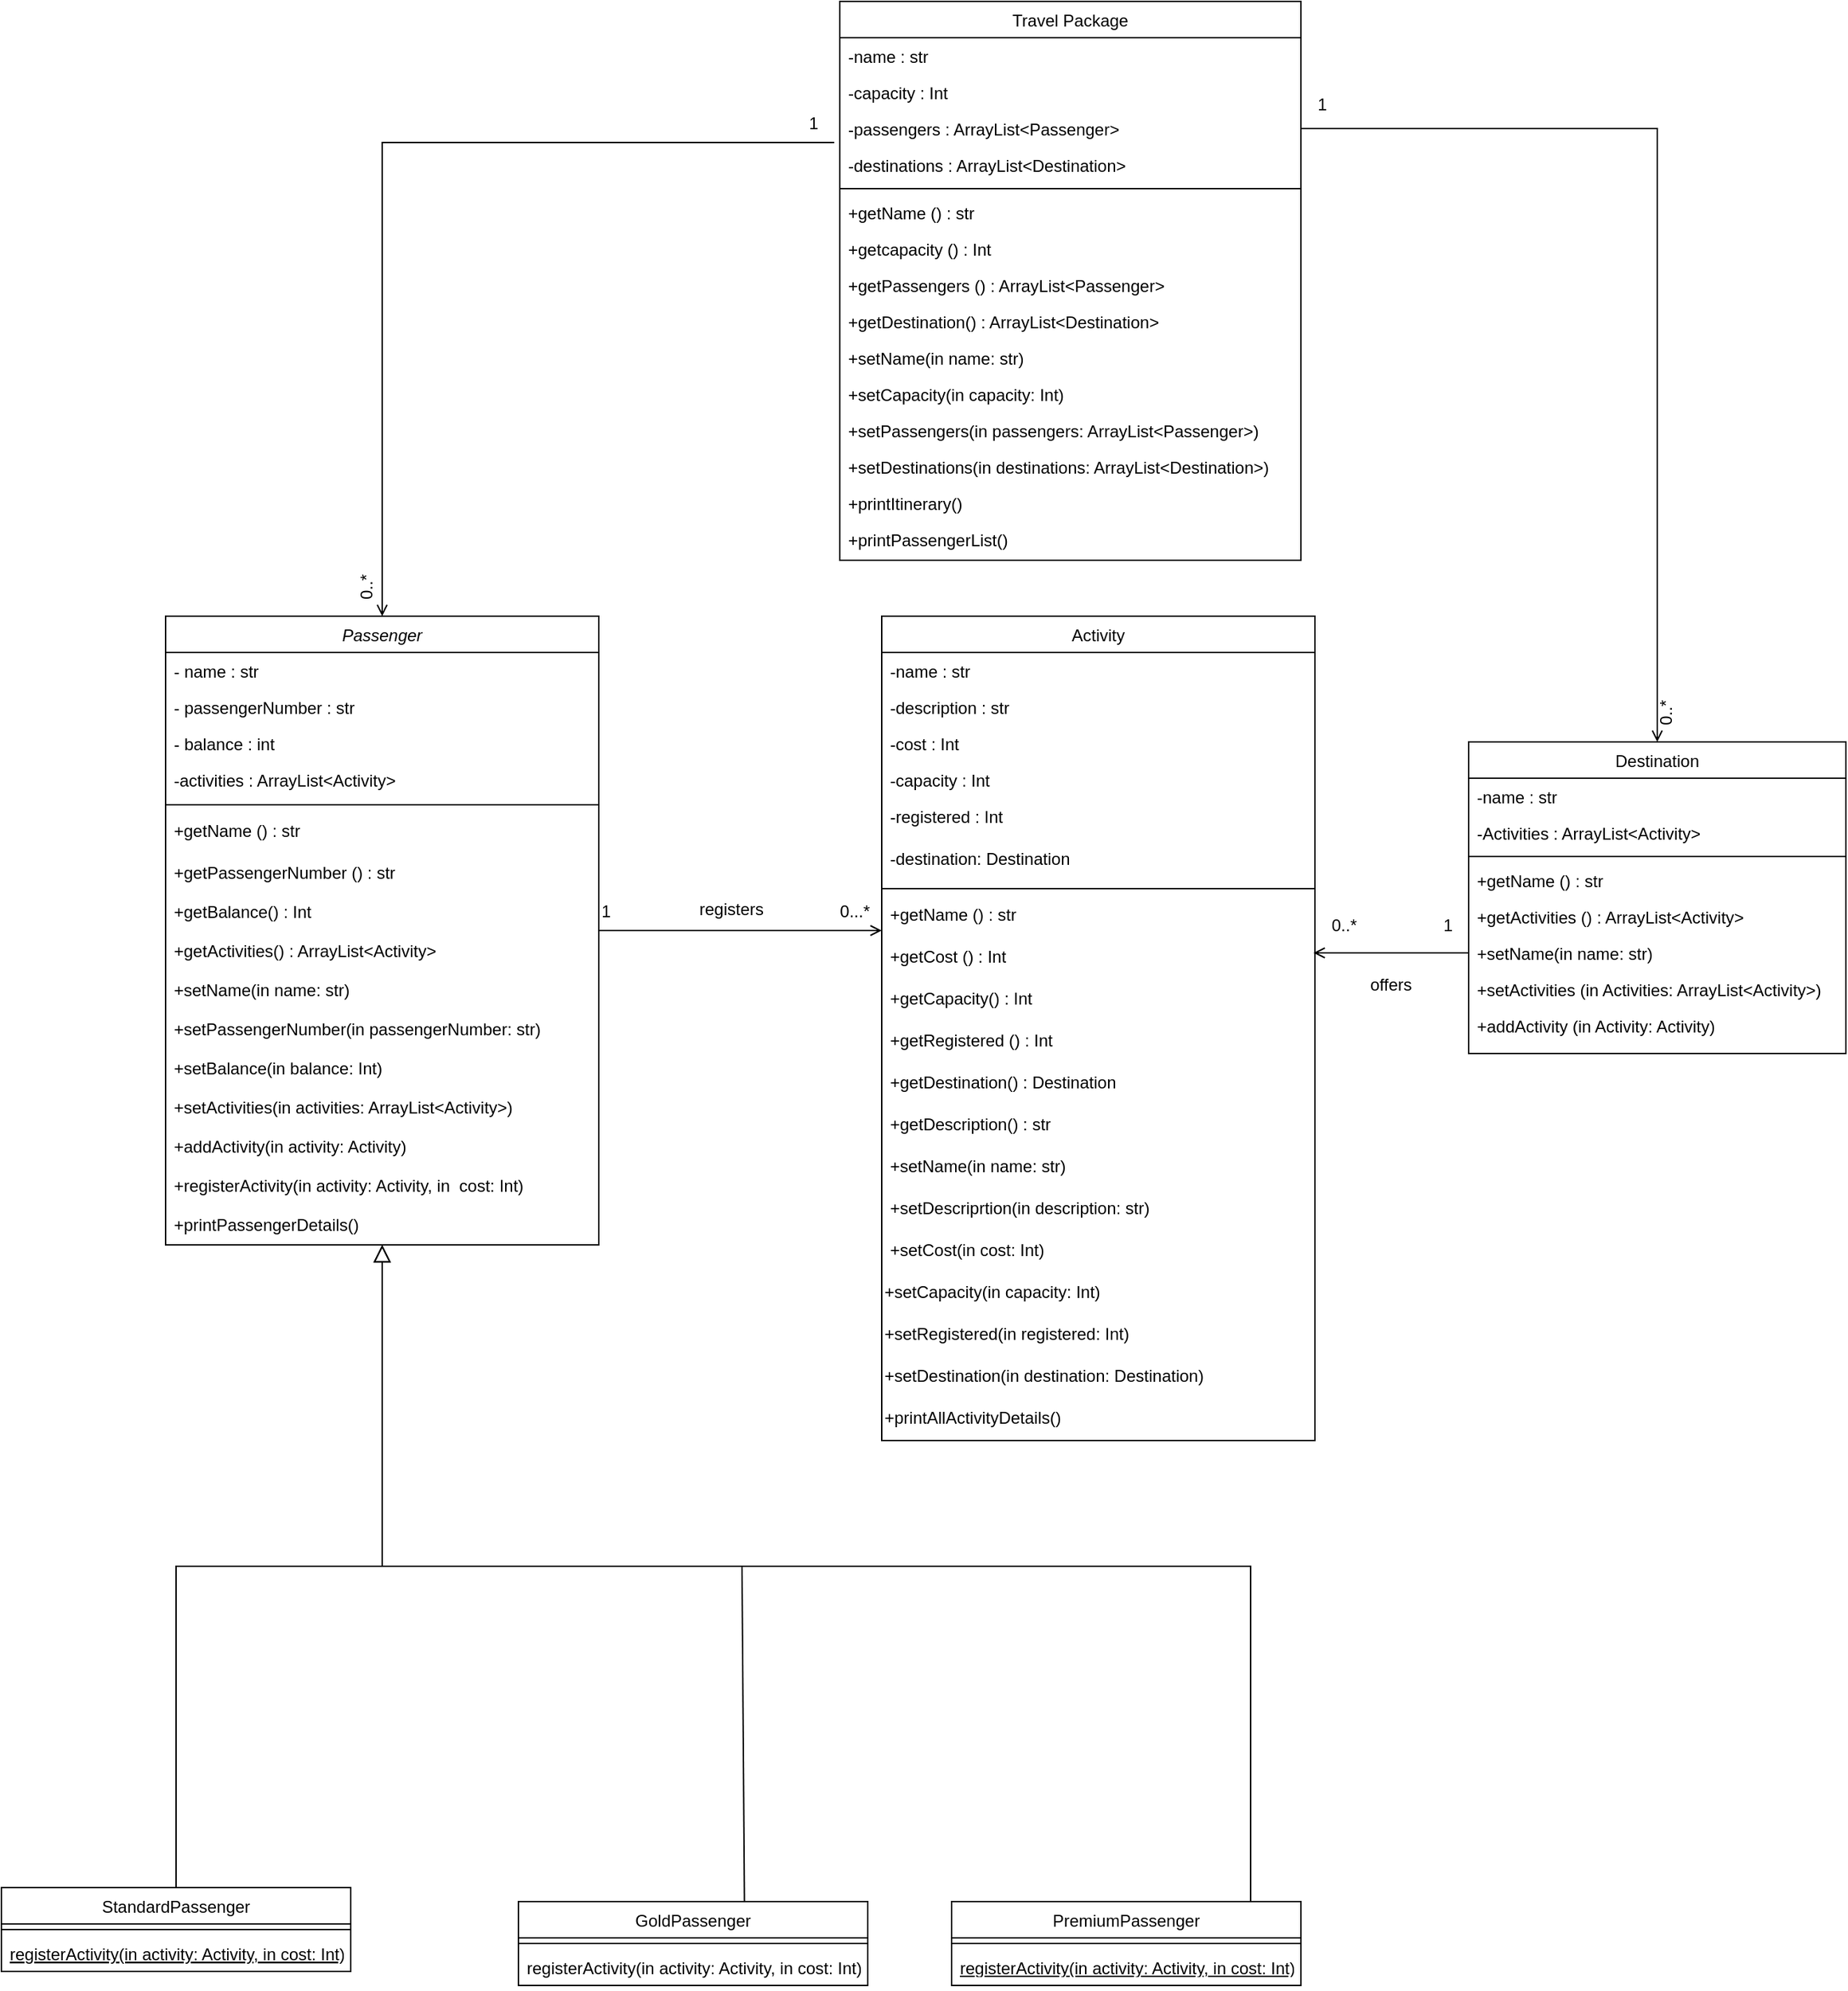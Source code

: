 <mxfile version="24.0.7" type="github">
  <diagram id="C5RBs43oDa-KdzZeNtuy" name="Page-1">
    <mxGraphModel dx="1434" dy="5427" grid="1" gridSize="10" guides="1" tooltips="1" connect="1" arrows="1" fold="1" page="1" pageScale="1" pageWidth="3300" pageHeight="4681" math="0" shadow="0">
      <root>
        <mxCell id="WIyWlLk6GJQsqaUBKTNV-0" />
        <mxCell id="WIyWlLk6GJQsqaUBKTNV-1" parent="WIyWlLk6GJQsqaUBKTNV-0" />
        <mxCell id="zkfFHV4jXpPFQw0GAbJ--0" value="Passenger" style="swimlane;fontStyle=2;align=center;verticalAlign=top;childLayout=stackLayout;horizontal=1;startSize=26;horizontalStack=0;resizeParent=1;resizeLast=0;collapsible=1;marginBottom=0;rounded=0;shadow=0;strokeWidth=1;" parent="WIyWlLk6GJQsqaUBKTNV-1" vertex="1">
          <mxGeometry x="227.5" y="270" width="310" height="450" as="geometry">
            <mxRectangle x="230" y="140" width="160" height="26" as="alternateBounds" />
          </mxGeometry>
        </mxCell>
        <mxCell id="zkfFHV4jXpPFQw0GAbJ--1" value="- name : str" style="text;align=left;verticalAlign=top;spacingLeft=4;spacingRight=4;overflow=hidden;rotatable=0;points=[[0,0.5],[1,0.5]];portConstraint=eastwest;" parent="zkfFHV4jXpPFQw0GAbJ--0" vertex="1">
          <mxGeometry y="26" width="310" height="26" as="geometry" />
        </mxCell>
        <mxCell id="zkfFHV4jXpPFQw0GAbJ--2" value="- passengerNumber : str" style="text;align=left;verticalAlign=top;spacingLeft=4;spacingRight=4;overflow=hidden;rotatable=0;points=[[0,0.5],[1,0.5]];portConstraint=eastwest;rounded=0;shadow=0;html=0;" parent="zkfFHV4jXpPFQw0GAbJ--0" vertex="1">
          <mxGeometry y="52" width="310" height="26" as="geometry" />
        </mxCell>
        <mxCell id="zkfFHV4jXpPFQw0GAbJ--3" value="- balance : int&#xa;&#xa;- Activities : ArrayLost&lt;Activity&gt;" style="text;align=left;verticalAlign=top;spacingLeft=4;spacingRight=4;overflow=hidden;rotatable=0;points=[[0,0.5],[1,0.5]];portConstraint=eastwest;rounded=0;shadow=0;html=0;" parent="zkfFHV4jXpPFQw0GAbJ--0" vertex="1">
          <mxGeometry y="78" width="310" height="26" as="geometry" />
        </mxCell>
        <mxCell id="fB54AsZIP67jXepSMX-1-92" value="-activities : ArrayList&lt;Activity&gt;" style="text;align=left;verticalAlign=top;spacingLeft=4;spacingRight=4;overflow=hidden;rotatable=0;points=[[0,0.5],[1,0.5]];portConstraint=eastwest;rounded=0;shadow=0;html=0;" vertex="1" parent="zkfFHV4jXpPFQw0GAbJ--0">
          <mxGeometry y="104" width="310" height="26" as="geometry" />
        </mxCell>
        <mxCell id="zkfFHV4jXpPFQw0GAbJ--4" value="" style="line;html=1;strokeWidth=1;align=left;verticalAlign=middle;spacingTop=-1;spacingLeft=3;spacingRight=3;rotatable=0;labelPosition=right;points=[];portConstraint=eastwest;" parent="zkfFHV4jXpPFQw0GAbJ--0" vertex="1">
          <mxGeometry y="130" width="310" height="10" as="geometry" />
        </mxCell>
        <mxCell id="zkfFHV4jXpPFQw0GAbJ--5" value="+getName () : str" style="text;align=left;verticalAlign=top;spacingLeft=4;spacingRight=4;overflow=hidden;rotatable=0;points=[[0,0.5],[1,0.5]];portConstraint=eastwest;" parent="zkfFHV4jXpPFQw0GAbJ--0" vertex="1">
          <mxGeometry y="140" width="310" height="30" as="geometry" />
        </mxCell>
        <mxCell id="fB54AsZIP67jXepSMX-1-48" value="+getPassengerNumber () : str" style="text;align=left;verticalAlign=top;spacingLeft=4;spacingRight=4;overflow=hidden;rotatable=0;points=[[0,0.5],[1,0.5]];portConstraint=eastwest;" vertex="1" parent="zkfFHV4jXpPFQw0GAbJ--0">
          <mxGeometry y="170" width="310" height="28" as="geometry" />
        </mxCell>
        <mxCell id="fB54AsZIP67jXepSMX-1-49" value="+getBalance() : Int" style="text;align=left;verticalAlign=top;spacingLeft=4;spacingRight=4;overflow=hidden;rotatable=0;points=[[0,0.5],[1,0.5]];portConstraint=eastwest;" vertex="1" parent="zkfFHV4jXpPFQw0GAbJ--0">
          <mxGeometry y="198" width="310" height="28" as="geometry" />
        </mxCell>
        <mxCell id="fB54AsZIP67jXepSMX-1-93" value="+getActivities() : ArrayList&lt;Activity&gt;" style="text;align=left;verticalAlign=top;spacingLeft=4;spacingRight=4;overflow=hidden;rotatable=0;points=[[0,0.5],[1,0.5]];portConstraint=eastwest;" vertex="1" parent="zkfFHV4jXpPFQw0GAbJ--0">
          <mxGeometry y="226" width="310" height="28" as="geometry" />
        </mxCell>
        <mxCell id="fB54AsZIP67jXepSMX-1-94" value="+setName(in name: str) " style="text;align=left;verticalAlign=top;spacingLeft=4;spacingRight=4;overflow=hidden;rotatable=0;points=[[0,0.5],[1,0.5]];portConstraint=eastwest;" vertex="1" parent="zkfFHV4jXpPFQw0GAbJ--0">
          <mxGeometry y="254" width="310" height="28" as="geometry" />
        </mxCell>
        <mxCell id="fB54AsZIP67jXepSMX-1-95" value="+setPassengerNumber(in passengerNumber: str) " style="text;align=left;verticalAlign=top;spacingLeft=4;spacingRight=4;overflow=hidden;rotatable=0;points=[[0,0.5],[1,0.5]];portConstraint=eastwest;" vertex="1" parent="zkfFHV4jXpPFQw0GAbJ--0">
          <mxGeometry y="282" width="310" height="28" as="geometry" />
        </mxCell>
        <mxCell id="fB54AsZIP67jXepSMX-1-96" value="+setBalance(in balance: Int) " style="text;align=left;verticalAlign=top;spacingLeft=4;spacingRight=4;overflow=hidden;rotatable=0;points=[[0,0.5],[1,0.5]];portConstraint=eastwest;" vertex="1" parent="zkfFHV4jXpPFQw0GAbJ--0">
          <mxGeometry y="310" width="310" height="28" as="geometry" />
        </mxCell>
        <mxCell id="fB54AsZIP67jXepSMX-1-97" value="+setActivities(in activities: ArrayList&lt;Activity&gt;) " style="text;align=left;verticalAlign=top;spacingLeft=4;spacingRight=4;overflow=hidden;rotatable=0;points=[[0,0.5],[1,0.5]];portConstraint=eastwest;" vertex="1" parent="zkfFHV4jXpPFQw0GAbJ--0">
          <mxGeometry y="338" width="310" height="28" as="geometry" />
        </mxCell>
        <mxCell id="fB54AsZIP67jXepSMX-1-112" value="+addActivity(in activity: Activity) " style="text;align=left;verticalAlign=top;spacingLeft=4;spacingRight=4;overflow=hidden;rotatable=0;points=[[0,0.5],[1,0.5]];portConstraint=eastwest;" vertex="1" parent="zkfFHV4jXpPFQw0GAbJ--0">
          <mxGeometry y="366" width="310" height="28" as="geometry" />
        </mxCell>
        <mxCell id="fB54AsZIP67jXepSMX-1-113" value="+registerActivity(in activity: Activity, in  cost: Int) " style="text;align=left;verticalAlign=top;spacingLeft=4;spacingRight=4;overflow=hidden;rotatable=0;points=[[0,0.5],[1,0.5]];portConstraint=eastwest;" vertex="1" parent="zkfFHV4jXpPFQw0GAbJ--0">
          <mxGeometry y="394" width="310" height="28" as="geometry" />
        </mxCell>
        <mxCell id="fB54AsZIP67jXepSMX-1-114" value="+printPassengerDetails()" style="text;align=left;verticalAlign=top;spacingLeft=4;spacingRight=4;overflow=hidden;rotatable=0;points=[[0,0.5],[1,0.5]];portConstraint=eastwest;" vertex="1" parent="zkfFHV4jXpPFQw0GAbJ--0">
          <mxGeometry y="422" width="310" height="28" as="geometry" />
        </mxCell>
        <mxCell id="zkfFHV4jXpPFQw0GAbJ--6" value="StandardPassenger" style="swimlane;fontStyle=0;align=center;verticalAlign=top;childLayout=stackLayout;horizontal=1;startSize=26;horizontalStack=0;resizeParent=1;resizeLast=0;collapsible=1;marginBottom=0;rounded=0;shadow=0;strokeWidth=1;" parent="WIyWlLk6GJQsqaUBKTNV-1" vertex="1">
          <mxGeometry x="110" y="1180" width="250" height="60" as="geometry">
            <mxRectangle x="130" y="380" width="160" height="26" as="alternateBounds" />
          </mxGeometry>
        </mxCell>
        <mxCell id="zkfFHV4jXpPFQw0GAbJ--9" value="" style="line;html=1;strokeWidth=1;align=left;verticalAlign=middle;spacingTop=-1;spacingLeft=3;spacingRight=3;rotatable=0;labelPosition=right;points=[];portConstraint=eastwest;" parent="zkfFHV4jXpPFQw0GAbJ--6" vertex="1">
          <mxGeometry y="26" width="250" height="8" as="geometry" />
        </mxCell>
        <mxCell id="zkfFHV4jXpPFQw0GAbJ--10" value="registerActivity(in activity: Activity, in cost: Int)" style="text;align=left;verticalAlign=top;spacingLeft=4;spacingRight=4;overflow=hidden;rotatable=0;points=[[0,0.5],[1,0.5]];portConstraint=eastwest;fontStyle=4" parent="zkfFHV4jXpPFQw0GAbJ--6" vertex="1">
          <mxGeometry y="34" width="250" height="20" as="geometry" />
        </mxCell>
        <mxCell id="zkfFHV4jXpPFQw0GAbJ--12" value="" style="endArrow=block;endSize=10;endFill=0;shadow=0;strokeWidth=1;rounded=0;curved=0;edgeStyle=elbowEdgeStyle;elbow=vertical;exitX=0.5;exitY=0;exitDx=0;exitDy=0;" parent="WIyWlLk6GJQsqaUBKTNV-1" source="zkfFHV4jXpPFQw0GAbJ--6" target="zkfFHV4jXpPFQw0GAbJ--0" edge="1">
          <mxGeometry width="160" relative="1" as="geometry">
            <mxPoint x="520" y="513" as="sourcePoint" />
            <mxPoint x="520" y="513" as="targetPoint" />
          </mxGeometry>
        </mxCell>
        <mxCell id="zkfFHV4jXpPFQw0GAbJ--16" value="" style="endArrow=block;endSize=10;endFill=0;shadow=0;strokeWidth=1;rounded=0;curved=0;edgeStyle=elbowEdgeStyle;elbow=vertical;exitX=0.856;exitY=0.014;exitDx=0;exitDy=0;exitPerimeter=0;" parent="WIyWlLk6GJQsqaUBKTNV-1" source="fB54AsZIP67jXepSMX-1-9" target="zkfFHV4jXpPFQw0GAbJ--0" edge="1">
          <mxGeometry width="160" relative="1" as="geometry">
            <mxPoint x="900" y="730" as="sourcePoint" />
            <mxPoint x="630" y="581" as="targetPoint" />
            <Array as="points">
              <mxPoint x="650" y="950" />
            </Array>
          </mxGeometry>
        </mxCell>
        <mxCell id="zkfFHV4jXpPFQw0GAbJ--17" value="Activity" style="swimlane;fontStyle=0;align=center;verticalAlign=top;childLayout=stackLayout;horizontal=1;startSize=26;horizontalStack=0;resizeParent=1;resizeLast=0;collapsible=1;marginBottom=0;rounded=0;shadow=0;strokeWidth=1;" parent="WIyWlLk6GJQsqaUBKTNV-1" vertex="1">
          <mxGeometry x="740" y="270" width="310" height="590" as="geometry">
            <mxRectangle x="550" y="140" width="160" height="26" as="alternateBounds" />
          </mxGeometry>
        </mxCell>
        <mxCell id="zkfFHV4jXpPFQw0GAbJ--18" value="-name : str" style="text;align=left;verticalAlign=top;spacingLeft=4;spacingRight=4;overflow=hidden;rotatable=0;points=[[0,0.5],[1,0.5]];portConstraint=eastwest;" parent="zkfFHV4jXpPFQw0GAbJ--17" vertex="1">
          <mxGeometry y="26" width="310" height="26" as="geometry" />
        </mxCell>
        <mxCell id="zkfFHV4jXpPFQw0GAbJ--19" value="-description : str" style="text;align=left;verticalAlign=top;spacingLeft=4;spacingRight=4;overflow=hidden;rotatable=0;points=[[0,0.5],[1,0.5]];portConstraint=eastwest;rounded=0;shadow=0;html=0;" parent="zkfFHV4jXpPFQw0GAbJ--17" vertex="1">
          <mxGeometry y="52" width="310" height="26" as="geometry" />
        </mxCell>
        <mxCell id="zkfFHV4jXpPFQw0GAbJ--20" value="-cost : Int" style="text;align=left;verticalAlign=top;spacingLeft=4;spacingRight=4;overflow=hidden;rotatable=0;points=[[0,0.5],[1,0.5]];portConstraint=eastwest;rounded=0;shadow=0;html=0;" parent="zkfFHV4jXpPFQw0GAbJ--17" vertex="1">
          <mxGeometry y="78" width="310" height="26" as="geometry" />
        </mxCell>
        <mxCell id="zkfFHV4jXpPFQw0GAbJ--21" value="-capacity : Int" style="text;align=left;verticalAlign=top;spacingLeft=4;spacingRight=4;overflow=hidden;rotatable=0;points=[[0,0.5],[1,0.5]];portConstraint=eastwest;rounded=0;shadow=0;html=0;" parent="zkfFHV4jXpPFQw0GAbJ--17" vertex="1">
          <mxGeometry y="104" width="310" height="26" as="geometry" />
        </mxCell>
        <mxCell id="zkfFHV4jXpPFQw0GAbJ--22" value="-registered : Int" style="text;align=left;verticalAlign=top;spacingLeft=4;spacingRight=4;overflow=hidden;rotatable=0;points=[[0,0.5],[1,0.5]];portConstraint=eastwest;rounded=0;shadow=0;html=0;" parent="zkfFHV4jXpPFQw0GAbJ--17" vertex="1">
          <mxGeometry y="130" width="310" height="30" as="geometry" />
        </mxCell>
        <mxCell id="fB54AsZIP67jXepSMX-1-122" value="-destination: Destination" style="text;align=left;verticalAlign=top;spacingLeft=4;spacingRight=4;overflow=hidden;rotatable=0;points=[[0,0.5],[1,0.5]];portConstraint=eastwest;rounded=0;shadow=0;html=0;" vertex="1" parent="zkfFHV4jXpPFQw0GAbJ--17">
          <mxGeometry y="160" width="310" height="30" as="geometry" />
        </mxCell>
        <mxCell id="zkfFHV4jXpPFQw0GAbJ--23" value="" style="line;html=1;strokeWidth=1;align=left;verticalAlign=middle;spacingTop=-1;spacingLeft=3;spacingRight=3;rotatable=0;labelPosition=right;points=[];portConstraint=eastwest;" parent="zkfFHV4jXpPFQw0GAbJ--17" vertex="1">
          <mxGeometry y="190" width="310" height="10" as="geometry" />
        </mxCell>
        <mxCell id="fB54AsZIP67jXepSMX-1-123" value="+getName () : str" style="text;align=left;verticalAlign=top;spacingLeft=4;spacingRight=4;overflow=hidden;rotatable=0;points=[[0,0.5],[1,0.5]];portConstraint=eastwest;" vertex="1" parent="zkfFHV4jXpPFQw0GAbJ--17">
          <mxGeometry y="200" width="310" height="30" as="geometry" />
        </mxCell>
        <mxCell id="fB54AsZIP67jXepSMX-1-124" value="+getCost () : Int" style="text;align=left;verticalAlign=top;spacingLeft=4;spacingRight=4;overflow=hidden;rotatable=0;points=[[0,0.5],[1,0.5]];portConstraint=eastwest;" vertex="1" parent="zkfFHV4jXpPFQw0GAbJ--17">
          <mxGeometry y="230" width="310" height="30" as="geometry" />
        </mxCell>
        <mxCell id="fB54AsZIP67jXepSMX-1-125" value="+getCapacity() : Int" style="text;align=left;verticalAlign=top;spacingLeft=4;spacingRight=4;overflow=hidden;rotatable=0;points=[[0,0.5],[1,0.5]];portConstraint=eastwest;" vertex="1" parent="zkfFHV4jXpPFQw0GAbJ--17">
          <mxGeometry y="260" width="310" height="30" as="geometry" />
        </mxCell>
        <mxCell id="fB54AsZIP67jXepSMX-1-126" value="+getRegistered () : Int" style="text;align=left;verticalAlign=top;spacingLeft=4;spacingRight=4;overflow=hidden;rotatable=0;points=[[0,0.5],[1,0.5]];portConstraint=eastwest;" vertex="1" parent="zkfFHV4jXpPFQw0GAbJ--17">
          <mxGeometry y="290" width="310" height="30" as="geometry" />
        </mxCell>
        <mxCell id="fB54AsZIP67jXepSMX-1-127" value="+getDestination() : Destination" style="text;align=left;verticalAlign=top;spacingLeft=4;spacingRight=4;overflow=hidden;rotatable=0;points=[[0,0.5],[1,0.5]];portConstraint=eastwest;" vertex="1" parent="zkfFHV4jXpPFQw0GAbJ--17">
          <mxGeometry y="320" width="310" height="30" as="geometry" />
        </mxCell>
        <mxCell id="fB54AsZIP67jXepSMX-1-155" value="+getDescription() : str " style="text;align=left;verticalAlign=top;spacingLeft=4;spacingRight=4;overflow=hidden;rotatable=0;points=[[0,0.5],[1,0.5]];portConstraint=eastwest;" vertex="1" parent="zkfFHV4jXpPFQw0GAbJ--17">
          <mxGeometry y="350" width="310" height="30" as="geometry" />
        </mxCell>
        <mxCell id="fB54AsZIP67jXepSMX-1-156" value="+setName(in name: str)" style="text;align=left;verticalAlign=top;spacingLeft=4;spacingRight=4;overflow=hidden;rotatable=0;points=[[0,0.5],[1,0.5]];portConstraint=eastwest;" vertex="1" parent="zkfFHV4jXpPFQw0GAbJ--17">
          <mxGeometry y="380" width="310" height="30" as="geometry" />
        </mxCell>
        <mxCell id="fB54AsZIP67jXepSMX-1-157" value="+setDescriprtion(in description: str)" style="text;align=left;verticalAlign=top;spacingLeft=4;spacingRight=4;overflow=hidden;rotatable=0;points=[[0,0.5],[1,0.5]];portConstraint=eastwest;" vertex="1" parent="zkfFHV4jXpPFQw0GAbJ--17">
          <mxGeometry y="410" width="310" height="30" as="geometry" />
        </mxCell>
        <mxCell id="fB54AsZIP67jXepSMX-1-158" value="+setCost(in cost: Int)" style="text;align=left;verticalAlign=top;spacingLeft=4;spacingRight=4;overflow=hidden;rotatable=0;points=[[0,0.5],[1,0.5]];portConstraint=eastwest;" vertex="1" parent="zkfFHV4jXpPFQw0GAbJ--17">
          <mxGeometry y="440" width="310" height="30" as="geometry" />
        </mxCell>
        <mxCell id="fB54AsZIP67jXepSMX-1-159" value="+setCapacity(in capacity: Int)" style="text;whiteSpace=wrap;html=1;" vertex="1" parent="zkfFHV4jXpPFQw0GAbJ--17">
          <mxGeometry y="470" width="310" height="30" as="geometry" />
        </mxCell>
        <mxCell id="fB54AsZIP67jXepSMX-1-160" value="+setRegistered(in registered: Int)" style="text;whiteSpace=wrap;html=1;" vertex="1" parent="zkfFHV4jXpPFQw0GAbJ--17">
          <mxGeometry y="500" width="310" height="30" as="geometry" />
        </mxCell>
        <mxCell id="fB54AsZIP67jXepSMX-1-162" value="+setDestination(in destination: Destination)" style="text;whiteSpace=wrap;html=1;" vertex="1" parent="zkfFHV4jXpPFQw0GAbJ--17">
          <mxGeometry y="530" width="310" height="30" as="geometry" />
        </mxCell>
        <mxCell id="fB54AsZIP67jXepSMX-1-163" value="+printAllActivityDetails()" style="text;whiteSpace=wrap;html=1;" vertex="1" parent="zkfFHV4jXpPFQw0GAbJ--17">
          <mxGeometry y="560" width="310" height="30" as="geometry" />
        </mxCell>
        <mxCell id="zkfFHV4jXpPFQw0GAbJ--26" value="" style="endArrow=open;shadow=0;strokeWidth=1;rounded=0;curved=0;endFill=1;edgeStyle=elbowEdgeStyle;elbow=vertical;" parent="WIyWlLk6GJQsqaUBKTNV-1" source="zkfFHV4jXpPFQw0GAbJ--0" target="zkfFHV4jXpPFQw0GAbJ--17" edge="1">
          <mxGeometry x="0.5" y="41" relative="1" as="geometry">
            <mxPoint x="700" y="502" as="sourcePoint" />
            <mxPoint x="860" y="502" as="targetPoint" />
            <mxPoint x="-40" y="32" as="offset" />
          </mxGeometry>
        </mxCell>
        <mxCell id="zkfFHV4jXpPFQw0GAbJ--27" value="1" style="resizable=0;align=left;verticalAlign=bottom;labelBackgroundColor=none;fontSize=12;" parent="zkfFHV4jXpPFQw0GAbJ--26" connectable="0" vertex="1">
          <mxGeometry x="-1" relative="1" as="geometry">
            <mxPoint y="-5" as="offset" />
          </mxGeometry>
        </mxCell>
        <mxCell id="zkfFHV4jXpPFQw0GAbJ--28" value="0...*" style="resizable=0;align=right;verticalAlign=bottom;labelBackgroundColor=none;fontSize=12;" parent="zkfFHV4jXpPFQw0GAbJ--26" connectable="0" vertex="1">
          <mxGeometry x="1" relative="1" as="geometry">
            <mxPoint x="-7" y="-5" as="offset" />
          </mxGeometry>
        </mxCell>
        <mxCell id="zkfFHV4jXpPFQw0GAbJ--29" value="registers" style="text;html=1;resizable=0;points=[];;align=center;verticalAlign=middle;labelBackgroundColor=none;rounded=0;shadow=0;strokeWidth=1;fontSize=12;" parent="zkfFHV4jXpPFQw0GAbJ--26" vertex="1" connectable="0">
          <mxGeometry x="0.5" y="49" relative="1" as="geometry">
            <mxPoint x="-58" y="34" as="offset" />
          </mxGeometry>
        </mxCell>
        <mxCell id="fB54AsZIP67jXepSMX-1-3" value="GoldPassenger" style="swimlane;fontStyle=0;align=center;verticalAlign=top;childLayout=stackLayout;horizontal=1;startSize=26;horizontalStack=0;resizeParent=1;resizeLast=0;collapsible=1;marginBottom=0;rounded=0;shadow=0;strokeWidth=1;" vertex="1" parent="WIyWlLk6GJQsqaUBKTNV-1">
          <mxGeometry x="480" y="1190" width="250" height="60" as="geometry">
            <mxRectangle x="130" y="380" width="160" height="26" as="alternateBounds" />
          </mxGeometry>
        </mxCell>
        <mxCell id="fB54AsZIP67jXepSMX-1-6" value="" style="line;html=1;strokeWidth=1;align=left;verticalAlign=middle;spacingTop=-1;spacingLeft=3;spacingRight=3;rotatable=0;labelPosition=right;points=[];portConstraint=eastwest;" vertex="1" parent="fB54AsZIP67jXepSMX-1-3">
          <mxGeometry y="26" width="250" height="8" as="geometry" />
        </mxCell>
        <mxCell id="fB54AsZIP67jXepSMX-1-5" value="registerActivity(in activity: Activity, in cost: Int)" style="text;align=left;verticalAlign=top;spacingLeft=4;spacingRight=4;overflow=hidden;rotatable=0;points=[[0,0.5],[1,0.5]];portConstraint=eastwest;rounded=0;shadow=0;html=0;" vertex="1" parent="fB54AsZIP67jXepSMX-1-3">
          <mxGeometry y="34" width="250" height="26" as="geometry" />
        </mxCell>
        <mxCell id="fB54AsZIP67jXepSMX-1-9" value="PremiumPassenger" style="swimlane;fontStyle=0;align=center;verticalAlign=top;childLayout=stackLayout;horizontal=1;startSize=26;horizontalStack=0;resizeParent=1;resizeLast=0;collapsible=1;marginBottom=0;rounded=0;shadow=0;strokeWidth=1;" vertex="1" parent="WIyWlLk6GJQsqaUBKTNV-1">
          <mxGeometry x="790" y="1190" width="250" height="60" as="geometry">
            <mxRectangle x="130" y="380" width="160" height="26" as="alternateBounds" />
          </mxGeometry>
        </mxCell>
        <mxCell id="fB54AsZIP67jXepSMX-1-12" value="" style="line;html=1;strokeWidth=1;align=left;verticalAlign=middle;spacingTop=-1;spacingLeft=3;spacingRight=3;rotatable=0;labelPosition=right;points=[];portConstraint=eastwest;" vertex="1" parent="fB54AsZIP67jXepSMX-1-9">
          <mxGeometry y="26" width="250" height="8" as="geometry" />
        </mxCell>
        <mxCell id="fB54AsZIP67jXepSMX-1-13" value="registerActivity(in activity: Activity, in cost: Int)" style="text;align=left;verticalAlign=top;spacingLeft=4;spacingRight=4;overflow=hidden;rotatable=0;points=[[0,0.5],[1,0.5]];portConstraint=eastwest;fontStyle=4" vertex="1" parent="fB54AsZIP67jXepSMX-1-9">
          <mxGeometry y="34" width="250" height="16" as="geometry" />
        </mxCell>
        <mxCell id="fB54AsZIP67jXepSMX-1-18" value="Destination" style="swimlane;fontStyle=0;align=center;verticalAlign=top;childLayout=stackLayout;horizontal=1;startSize=26;horizontalStack=0;resizeParent=1;resizeLast=0;collapsible=1;marginBottom=0;rounded=0;shadow=0;strokeWidth=1;" vertex="1" parent="WIyWlLk6GJQsqaUBKTNV-1">
          <mxGeometry x="1160" y="360" width="270" height="223" as="geometry">
            <mxRectangle x="550" y="140" width="160" height="26" as="alternateBounds" />
          </mxGeometry>
        </mxCell>
        <mxCell id="fB54AsZIP67jXepSMX-1-19" value="-name : str" style="text;align=left;verticalAlign=top;spacingLeft=4;spacingRight=4;overflow=hidden;rotatable=0;points=[[0,0.5],[1,0.5]];portConstraint=eastwest;" vertex="1" parent="fB54AsZIP67jXepSMX-1-18">
          <mxGeometry y="26" width="270" height="26" as="geometry" />
        </mxCell>
        <mxCell id="fB54AsZIP67jXepSMX-1-20" value="-Activities : ArrayList&lt;Activity&gt;" style="text;align=left;verticalAlign=top;spacingLeft=4;spacingRight=4;overflow=hidden;rotatable=0;points=[[0,0.5],[1,0.5]];portConstraint=eastwest;rounded=0;shadow=0;html=0;" vertex="1" parent="fB54AsZIP67jXepSMX-1-18">
          <mxGeometry y="52" width="270" height="26" as="geometry" />
        </mxCell>
        <mxCell id="fB54AsZIP67jXepSMX-1-24" value="" style="line;html=1;strokeWidth=1;align=left;verticalAlign=middle;spacingTop=-1;spacingLeft=3;spacingRight=3;rotatable=0;labelPosition=right;points=[];portConstraint=eastwest;" vertex="1" parent="fB54AsZIP67jXepSMX-1-18">
          <mxGeometry y="78" width="270" height="8" as="geometry" />
        </mxCell>
        <mxCell id="fB54AsZIP67jXepSMX-1-25" value="+getName () : str" style="text;align=left;verticalAlign=top;spacingLeft=4;spacingRight=4;overflow=hidden;rotatable=0;points=[[0,0.5],[1,0.5]];portConstraint=eastwest;" vertex="1" parent="fB54AsZIP67jXepSMX-1-18">
          <mxGeometry y="86" width="270" height="26" as="geometry" />
        </mxCell>
        <mxCell id="fB54AsZIP67jXepSMX-1-26" value="+getActivities () : ArrayList&lt;Activity&gt;" style="text;align=left;verticalAlign=top;spacingLeft=4;spacingRight=4;overflow=hidden;rotatable=0;points=[[0,0.5],[1,0.5]];portConstraint=eastwest;" vertex="1" parent="fB54AsZIP67jXepSMX-1-18">
          <mxGeometry y="112" width="270" height="26" as="geometry" />
        </mxCell>
        <mxCell id="fB54AsZIP67jXepSMX-1-175" style="edgeStyle=orthogonalEdgeStyle;rounded=0;orthogonalLoop=1;jettySize=auto;html=1;endArrow=open;endFill=0;" edge="1" parent="fB54AsZIP67jXepSMX-1-18" source="fB54AsZIP67jXepSMX-1-59">
          <mxGeometry relative="1" as="geometry">
            <mxPoint x="-111" y="151" as="targetPoint" />
          </mxGeometry>
        </mxCell>
        <mxCell id="fB54AsZIP67jXepSMX-1-59" value="+setName(in name: str) " style="text;align=left;verticalAlign=top;spacingLeft=4;spacingRight=4;overflow=hidden;rotatable=0;points=[[0,0.5],[1,0.5]];portConstraint=eastwest;" vertex="1" parent="fB54AsZIP67jXepSMX-1-18">
          <mxGeometry y="138" width="270" height="26" as="geometry" />
        </mxCell>
        <mxCell id="fB54AsZIP67jXepSMX-1-58" value="+setActivities (in Activities: ArrayList&lt;Activity&gt;)" style="text;align=left;verticalAlign=top;spacingLeft=4;spacingRight=4;overflow=hidden;rotatable=0;points=[[0,0.5],[1,0.5]];portConstraint=eastwest;" vertex="1" parent="fB54AsZIP67jXepSMX-1-18">
          <mxGeometry y="164" width="270" height="26" as="geometry" />
        </mxCell>
        <mxCell id="fB54AsZIP67jXepSMX-1-60" value="+addActivity (in Activity: Activity)" style="text;align=left;verticalAlign=top;spacingLeft=4;spacingRight=4;overflow=hidden;rotatable=0;points=[[0,0.5],[1,0.5]];portConstraint=eastwest;" vertex="1" parent="fB54AsZIP67jXepSMX-1-18">
          <mxGeometry y="190" width="270" height="26" as="geometry" />
        </mxCell>
        <mxCell id="fB54AsZIP67jXepSMX-1-27" value="Travel Package" style="swimlane;fontStyle=0;align=center;verticalAlign=top;childLayout=stackLayout;horizontal=1;startSize=26;horizontalStack=0;resizeParent=1;resizeLast=0;collapsible=1;marginBottom=0;rounded=0;shadow=0;strokeWidth=1;" vertex="1" parent="WIyWlLk6GJQsqaUBKTNV-1">
          <mxGeometry x="710" y="-170" width="330" height="400" as="geometry">
            <mxRectangle x="550" y="140" width="160" height="26" as="alternateBounds" />
          </mxGeometry>
        </mxCell>
        <mxCell id="fB54AsZIP67jXepSMX-1-28" value="-name : str" style="text;align=left;verticalAlign=top;spacingLeft=4;spacingRight=4;overflow=hidden;rotatable=0;points=[[0,0.5],[1,0.5]];portConstraint=eastwest;" vertex="1" parent="fB54AsZIP67jXepSMX-1-27">
          <mxGeometry y="26" width="330" height="26" as="geometry" />
        </mxCell>
        <mxCell id="fB54AsZIP67jXepSMX-1-29" value="-capacity : Int" style="text;align=left;verticalAlign=top;spacingLeft=4;spacingRight=4;overflow=hidden;rotatable=0;points=[[0,0.5],[1,0.5]];portConstraint=eastwest;rounded=0;shadow=0;html=0;" vertex="1" parent="fB54AsZIP67jXepSMX-1-27">
          <mxGeometry y="52" width="330" height="26" as="geometry" />
        </mxCell>
        <mxCell id="fB54AsZIP67jXepSMX-1-30" value="-passengers : ArrayList&lt;Passenger&gt;" style="text;align=left;verticalAlign=top;spacingLeft=4;spacingRight=4;overflow=hidden;rotatable=0;points=[[0,0.5],[1,0.5]];portConstraint=eastwest;rounded=0;shadow=0;html=0;" vertex="1" parent="fB54AsZIP67jXepSMX-1-27">
          <mxGeometry y="78" width="330" height="26" as="geometry" />
        </mxCell>
        <mxCell id="fB54AsZIP67jXepSMX-1-31" value="-destinations : ArrayList&lt;Destination&gt;" style="text;align=left;verticalAlign=top;spacingLeft=4;spacingRight=4;overflow=hidden;rotatable=0;points=[[0,0.5],[1,0.5]];portConstraint=eastwest;rounded=0;shadow=0;html=0;" vertex="1" parent="fB54AsZIP67jXepSMX-1-27">
          <mxGeometry y="104" width="330" height="26" as="geometry" />
        </mxCell>
        <mxCell id="fB54AsZIP67jXepSMX-1-33" value="" style="line;html=1;strokeWidth=1;align=left;verticalAlign=middle;spacingTop=-1;spacingLeft=3;spacingRight=3;rotatable=0;labelPosition=right;points=[];portConstraint=eastwest;" vertex="1" parent="fB54AsZIP67jXepSMX-1-27">
          <mxGeometry y="130" width="330" height="8" as="geometry" />
        </mxCell>
        <mxCell id="fB54AsZIP67jXepSMX-1-34" value="+getName () : str" style="text;align=left;verticalAlign=top;spacingLeft=4;spacingRight=4;overflow=hidden;rotatable=0;points=[[0,0.5],[1,0.5]];portConstraint=eastwest;" vertex="1" parent="fB54AsZIP67jXepSMX-1-27">
          <mxGeometry y="138" width="330" height="26" as="geometry" />
        </mxCell>
        <mxCell id="fB54AsZIP67jXepSMX-1-35" value="+getcapacity () : Int" style="text;align=left;verticalAlign=top;spacingLeft=4;spacingRight=4;overflow=hidden;rotatable=0;points=[[0,0.5],[1,0.5]];portConstraint=eastwest;" vertex="1" parent="fB54AsZIP67jXepSMX-1-27">
          <mxGeometry y="164" width="330" height="26" as="geometry" />
        </mxCell>
        <mxCell id="fB54AsZIP67jXepSMX-1-70" value="+getPassengers () : ArrayList&lt;Passenger&gt;" style="text;align=left;verticalAlign=top;spacingLeft=4;spacingRight=4;overflow=hidden;rotatable=0;points=[[0,0.5],[1,0.5]];portConstraint=eastwest;" vertex="1" parent="fB54AsZIP67jXepSMX-1-27">
          <mxGeometry y="190" width="330" height="26" as="geometry" />
        </mxCell>
        <mxCell id="fB54AsZIP67jXepSMX-1-71" value="+getDestination() : ArrayList&lt;Destination&gt;" style="text;align=left;verticalAlign=top;spacingLeft=4;spacingRight=4;overflow=hidden;rotatable=0;points=[[0,0.5],[1,0.5]];portConstraint=eastwest;" vertex="1" parent="fB54AsZIP67jXepSMX-1-27">
          <mxGeometry y="216" width="330" height="26" as="geometry" />
        </mxCell>
        <mxCell id="fB54AsZIP67jXepSMX-1-72" value="+setName(in name: str)" style="text;align=left;verticalAlign=top;spacingLeft=4;spacingRight=4;overflow=hidden;rotatable=0;points=[[0,0.5],[1,0.5]];portConstraint=eastwest;" vertex="1" parent="fB54AsZIP67jXepSMX-1-27">
          <mxGeometry y="242" width="330" height="26" as="geometry" />
        </mxCell>
        <mxCell id="fB54AsZIP67jXepSMX-1-73" value="+setCapacity(in capacity: Int)" style="text;align=left;verticalAlign=top;spacingLeft=4;spacingRight=4;overflow=hidden;rotatable=0;points=[[0,0.5],[1,0.5]];portConstraint=eastwest;" vertex="1" parent="fB54AsZIP67jXepSMX-1-27">
          <mxGeometry y="268" width="330" height="26" as="geometry" />
        </mxCell>
        <mxCell id="fB54AsZIP67jXepSMX-1-88" value="+setPassengers(in passengers: ArrayList&lt;Passenger&gt;)" style="text;align=left;verticalAlign=top;spacingLeft=4;spacingRight=4;overflow=hidden;rotatable=0;points=[[0,0.5],[1,0.5]];portConstraint=eastwest;" vertex="1" parent="fB54AsZIP67jXepSMX-1-27">
          <mxGeometry y="294" width="330" height="26" as="geometry" />
        </mxCell>
        <mxCell id="fB54AsZIP67jXepSMX-1-89" value="+setDestinations(in destinations: ArrayList&lt;Destination&gt;)" style="text;align=left;verticalAlign=top;spacingLeft=4;spacingRight=4;overflow=hidden;rotatable=0;points=[[0,0.5],[1,0.5]];portConstraint=eastwest;" vertex="1" parent="fB54AsZIP67jXepSMX-1-27">
          <mxGeometry y="320" width="330" height="26" as="geometry" />
        </mxCell>
        <mxCell id="fB54AsZIP67jXepSMX-1-90" value="+printItinerary()" style="text;align=left;verticalAlign=top;spacingLeft=4;spacingRight=4;overflow=hidden;rotatable=0;points=[[0,0.5],[1,0.5]];portConstraint=eastwest;" vertex="1" parent="fB54AsZIP67jXepSMX-1-27">
          <mxGeometry y="346" width="330" height="26" as="geometry" />
        </mxCell>
        <mxCell id="fB54AsZIP67jXepSMX-1-91" value="+printPassengerList()" style="text;align=left;verticalAlign=top;spacingLeft=4;spacingRight=4;overflow=hidden;rotatable=0;points=[[0,0.5],[1,0.5]];portConstraint=eastwest;" vertex="1" parent="fB54AsZIP67jXepSMX-1-27">
          <mxGeometry y="372" width="330" height="26" as="geometry" />
        </mxCell>
        <mxCell id="fB54AsZIP67jXepSMX-1-161" value="" style="endArrow=none;html=1;rounded=0;exitX=0.647;exitY=0.007;exitDx=0;exitDy=0;exitPerimeter=0;" edge="1" parent="WIyWlLk6GJQsqaUBKTNV-1" source="fB54AsZIP67jXepSMX-1-3">
          <mxGeometry width="50" height="50" relative="1" as="geometry">
            <mxPoint x="640" y="1040" as="sourcePoint" />
            <mxPoint x="640" y="950" as="targetPoint" />
          </mxGeometry>
        </mxCell>
        <mxCell id="fB54AsZIP67jXepSMX-1-166" value="1" style="resizable=0;align=left;verticalAlign=bottom;labelBackgroundColor=none;fontSize=12;rotation=0;" connectable="0" vertex="1" parent="WIyWlLk6GJQsqaUBKTNV-1">
          <mxGeometry x="710" y="-80" as="geometry">
            <mxPoint x="-24" y="6" as="offset" />
          </mxGeometry>
        </mxCell>
        <mxCell id="fB54AsZIP67jXepSMX-1-36" style="edgeStyle=orthogonalEdgeStyle;rounded=0;orthogonalLoop=1;jettySize=auto;html=1;exitX=-0.012;exitY=-0.115;exitDx=0;exitDy=0;entryX=0.5;entryY=0;entryDx=0;entryDy=0;endArrow=open;endFill=0;exitPerimeter=0;" edge="1" parent="WIyWlLk6GJQsqaUBKTNV-1" source="fB54AsZIP67jXepSMX-1-31" target="zkfFHV4jXpPFQw0GAbJ--0">
          <mxGeometry relative="1" as="geometry" />
        </mxCell>
        <mxCell id="fB54AsZIP67jXepSMX-1-167" value="0..*" style="resizable=0;align=left;verticalAlign=bottom;labelBackgroundColor=none;fontSize=12;rotation=-90;" connectable="0" vertex="1" parent="WIyWlLk6GJQsqaUBKTNV-1">
          <mxGeometry x="380" y="260" as="geometry" />
        </mxCell>
        <mxCell id="fB54AsZIP67jXepSMX-1-37" style="edgeStyle=orthogonalEdgeStyle;rounded=0;orthogonalLoop=1;jettySize=auto;html=1;exitX=1;exitY=0.5;exitDx=0;exitDy=0;entryX=0.5;entryY=0;entryDx=0;entryDy=0;endArrow=open;endFill=0;" edge="1" parent="WIyWlLk6GJQsqaUBKTNV-1" source="fB54AsZIP67jXepSMX-1-30" target="fB54AsZIP67jXepSMX-1-18">
          <mxGeometry relative="1" as="geometry" />
        </mxCell>
        <mxCell id="fB54AsZIP67jXepSMX-1-168" value="0..*" style="resizable=0;align=left;verticalAlign=bottom;labelBackgroundColor=none;fontSize=12;rotation=-90;" connectable="0" vertex="1" parent="WIyWlLk6GJQsqaUBKTNV-1">
          <mxGeometry x="1310" y="350" as="geometry" />
        </mxCell>
        <mxCell id="fB54AsZIP67jXepSMX-1-169" value="1" style="text;whiteSpace=wrap;html=1;" vertex="1" parent="WIyWlLk6GJQsqaUBKTNV-1">
          <mxGeometry x="1050" y="-110" width="40" height="40" as="geometry" />
        </mxCell>
        <mxCell id="fB54AsZIP67jXepSMX-1-176" value="0..*" style="resizable=0;align=left;verticalAlign=bottom;labelBackgroundColor=none;fontSize=12;" connectable="0" vertex="1" parent="WIyWlLk6GJQsqaUBKTNV-1">
          <mxGeometry x="1060" y="500" as="geometry" />
        </mxCell>
        <mxCell id="fB54AsZIP67jXepSMX-1-177" value="1" style="resizable=0;align=left;verticalAlign=bottom;labelBackgroundColor=none;fontSize=12;" connectable="0" vertex="1" parent="WIyWlLk6GJQsqaUBKTNV-1">
          <mxGeometry x="1140" y="500" as="geometry" />
        </mxCell>
        <mxCell id="fB54AsZIP67jXepSMX-1-180" value="offers" style="text;html=1;resizable=0;points=[];;align=center;verticalAlign=middle;labelBackgroundColor=none;rounded=0;shadow=0;strokeWidth=1;fontSize=12;" vertex="1" connectable="0" parent="WIyWlLk6GJQsqaUBKTNV-1">
          <mxGeometry x="1120" y="540" as="geometry">
            <mxPoint x="-16" y="-6" as="offset" />
          </mxGeometry>
        </mxCell>
      </root>
    </mxGraphModel>
  </diagram>
</mxfile>
